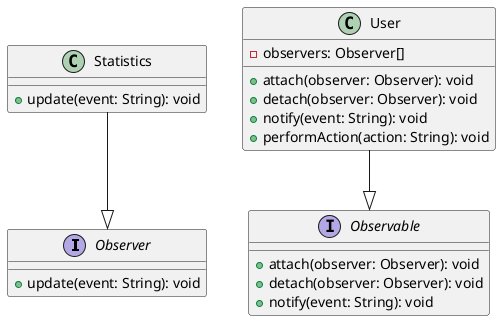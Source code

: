 @startuml

interface Observer {
    +update(event: String): void
}

interface Observable {
    +attach(observer: Observer): void
    +detach(observer: Observer): void
    +notify(event: String): void
}

class User {
    -observers: Observer[]
    +attach(observer: Observer): void
    +detach(observer: Observer): void
    +notify(event: String): void
    +performAction(action: String): void
}

class Statistics {
    +update(event: String): void
}

User --|> Observable
Statistics --|> Observer

@enduml